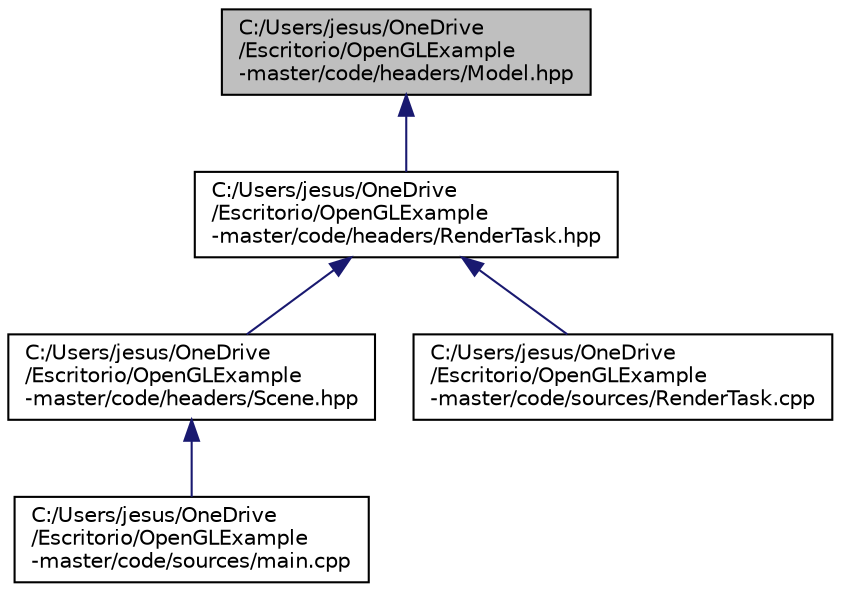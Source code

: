 digraph "C:/Users/jesus/OneDrive/Escritorio/OpenGLExample-master/code/headers/Model.hpp"
{
 // LATEX_PDF_SIZE
  edge [fontname="Helvetica",fontsize="10",labelfontname="Helvetica",labelfontsize="10"];
  node [fontname="Helvetica",fontsize="10",shape=record];
  Node1 [label="C:/Users/jesus/OneDrive\l/Escritorio/OpenGLExample\l-master/code/headers/Model.hpp",height=0.2,width=0.4,color="black", fillcolor="grey75", style="filled", fontcolor="black",tooltip=" "];
  Node1 -> Node2 [dir="back",color="midnightblue",fontsize="10",style="solid",fontname="Helvetica"];
  Node2 [label="C:/Users/jesus/OneDrive\l/Escritorio/OpenGLExample\l-master/code/headers/RenderTask.hpp",height=0.2,width=0.4,color="black", fillcolor="white", style="filled",URL="$_render_task_8hpp.html",tooltip=" "];
  Node2 -> Node3 [dir="back",color="midnightblue",fontsize="10",style="solid",fontname="Helvetica"];
  Node3 [label="C:/Users/jesus/OneDrive\l/Escritorio/OpenGLExample\l-master/code/headers/Scene.hpp",height=0.2,width=0.4,color="black", fillcolor="white", style="filled",URL="$_scene_8hpp.html",tooltip=" "];
  Node3 -> Node4 [dir="back",color="midnightblue",fontsize="10",style="solid",fontname="Helvetica"];
  Node4 [label="C:/Users/jesus/OneDrive\l/Escritorio/OpenGLExample\l-master/code/sources/main.cpp",height=0.2,width=0.4,color="black", fillcolor="white", style="filled",URL="$main_8cpp.html",tooltip=" "];
  Node2 -> Node5 [dir="back",color="midnightblue",fontsize="10",style="solid",fontname="Helvetica"];
  Node5 [label="C:/Users/jesus/OneDrive\l/Escritorio/OpenGLExample\l-master/code/sources/RenderTask.cpp",height=0.2,width=0.4,color="black", fillcolor="white", style="filled",URL="$_render_task_8cpp.html",tooltip=" "];
}
